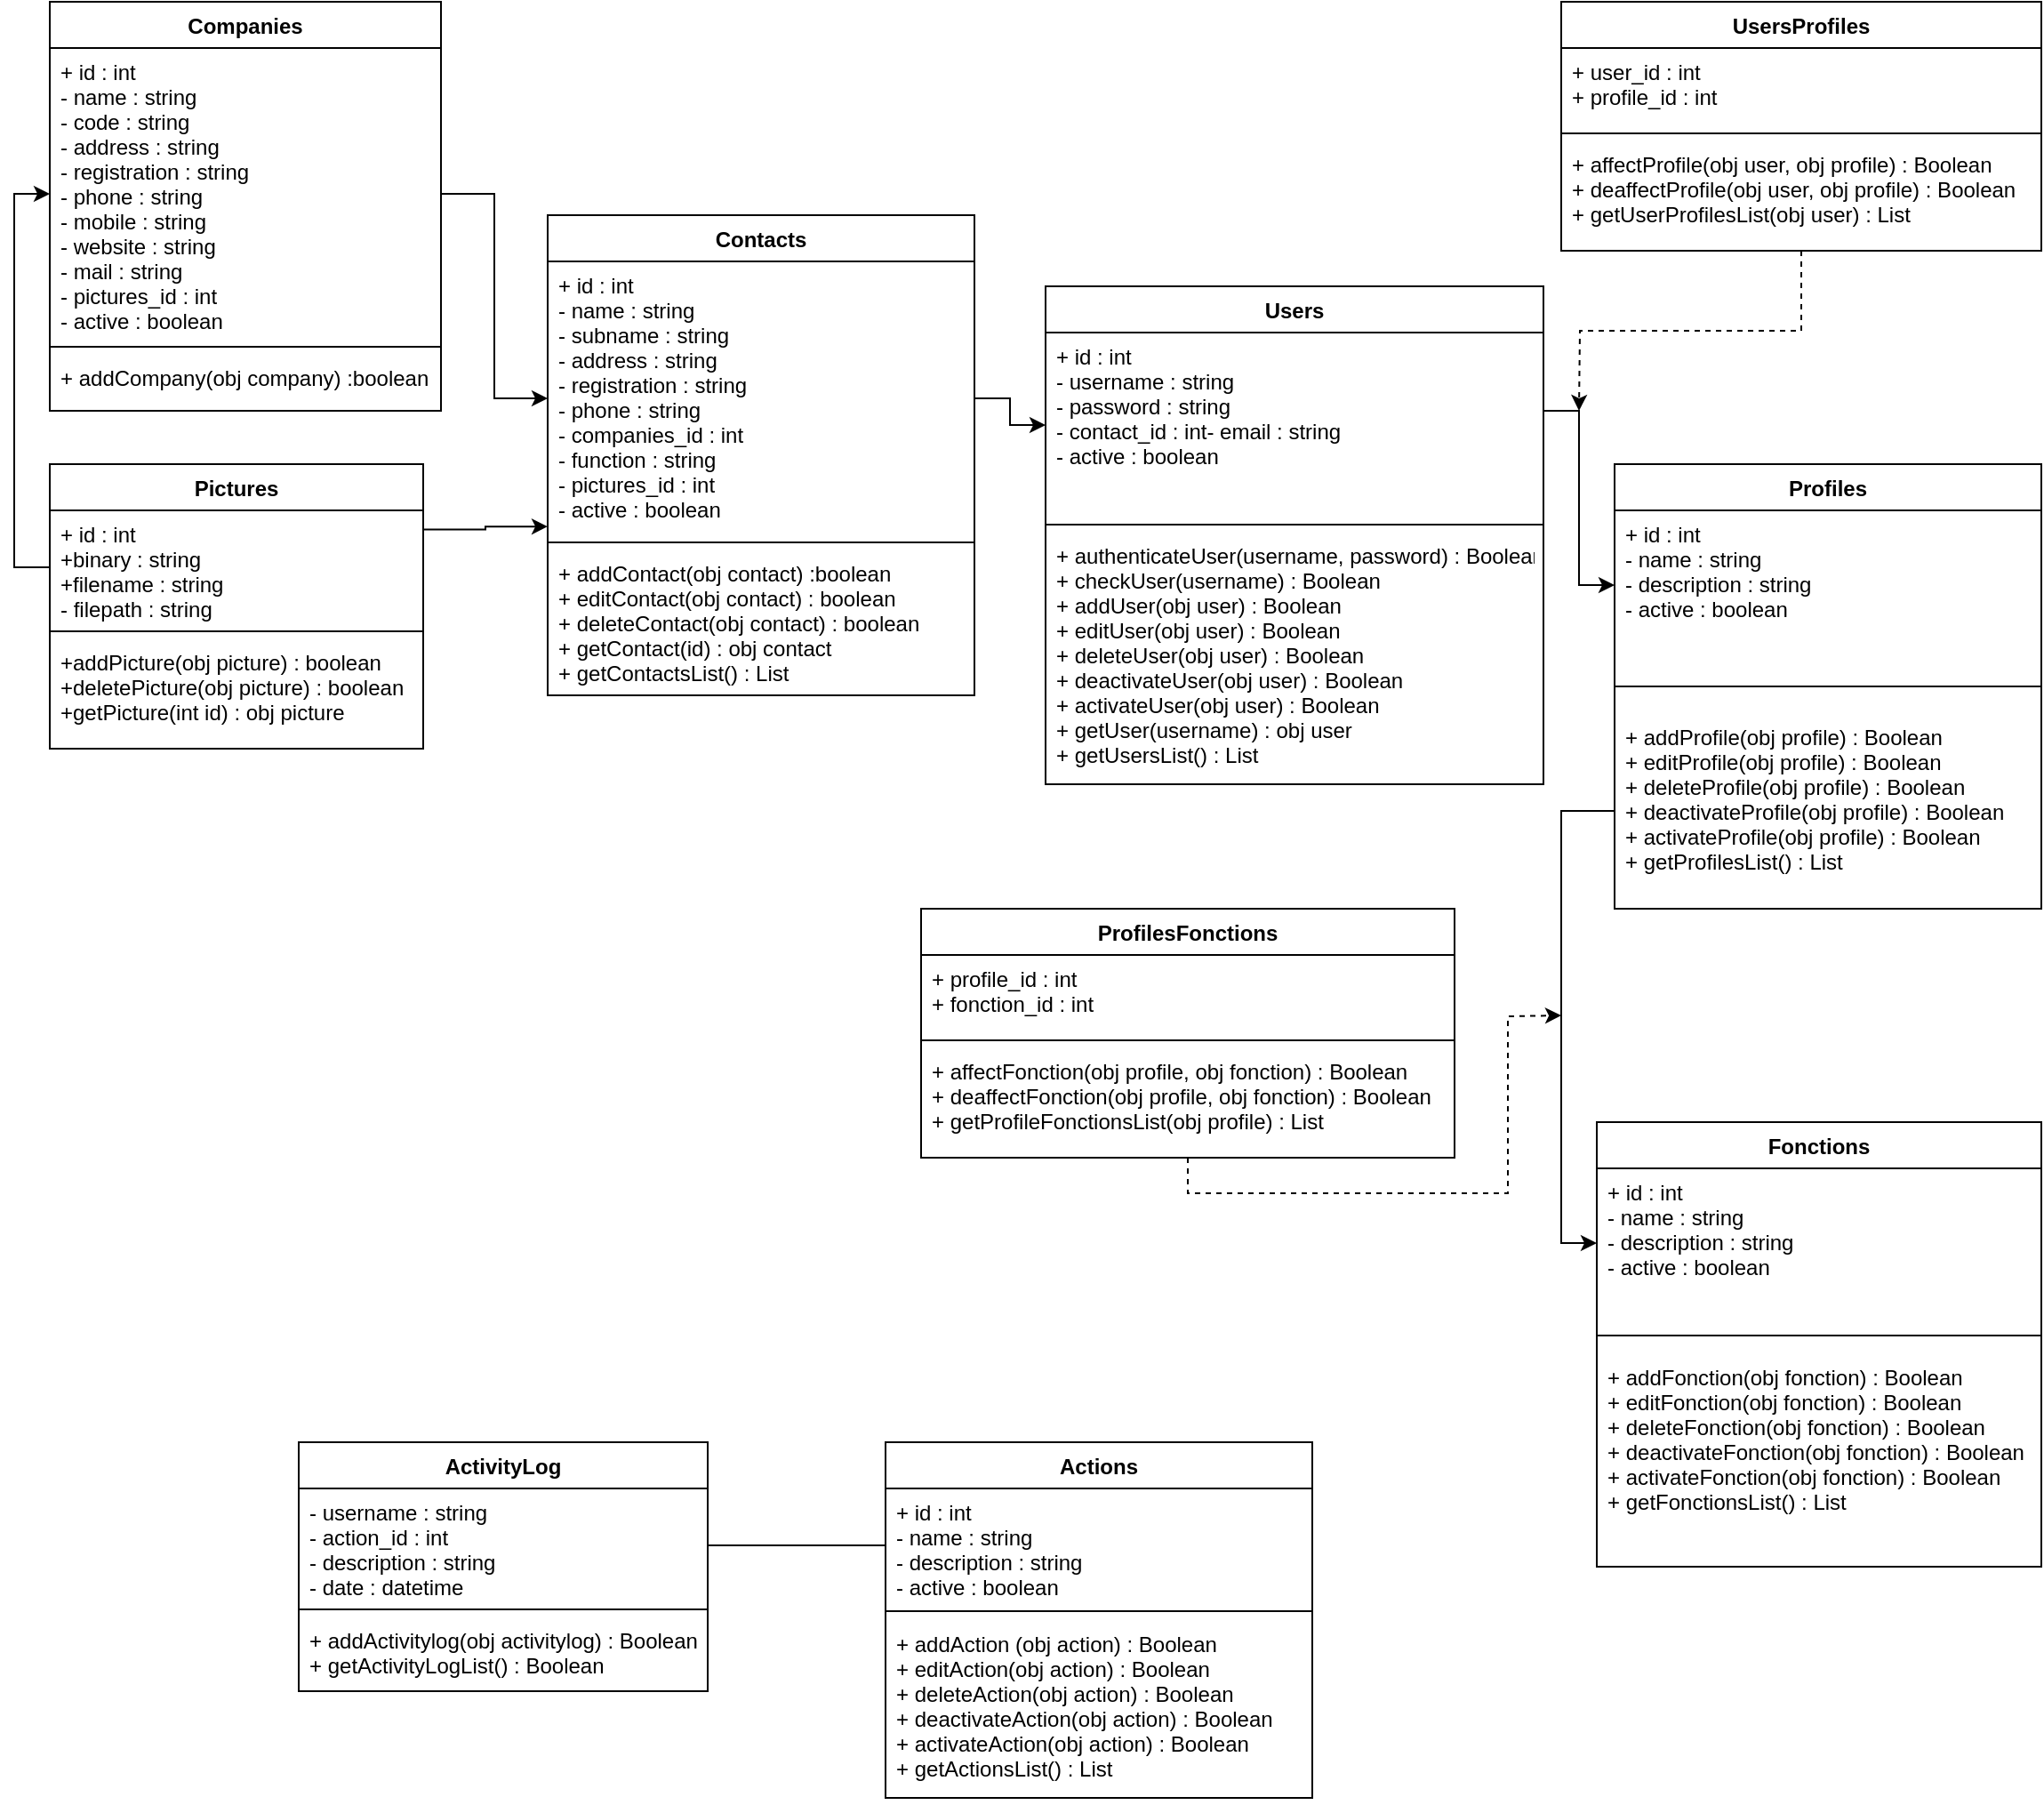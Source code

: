 <mxfile version="13.8.0" type="github">
  <diagram id="chPG57bLRu-I32hI3lHl" name="Page-1">
    <mxGraphModel dx="924" dy="451" grid="1" gridSize="10" guides="1" tooltips="1" connect="1" arrows="1" fold="1" page="1" pageScale="1" pageWidth="1169" pageHeight="1654" math="0" shadow="0">
      <root>
        <mxCell id="0" />
        <mxCell id="1" parent="0" />
        <mxCell id="TGebGyKpmboeufMkVI6f-11" style="edgeStyle=orthogonalEdgeStyle;rounded=0;orthogonalLoop=1;jettySize=auto;html=1;exitX=0.5;exitY=1;exitDx=0;exitDy=0;dashed=1;anchorPointDirection=1;" edge="1" parent="1" source="sXdV5Ec181_0v8aTUj4a-17">
          <mxGeometry relative="1" as="geometry">
            <mxPoint x="890" y="610" as="targetPoint" />
          </mxGeometry>
        </mxCell>
        <mxCell id="TGebGyKpmboeufMkVI6f-12" style="edgeStyle=orthogonalEdgeStyle;rounded=0;orthogonalLoop=1;jettySize=auto;html=1;dashed=1;" edge="1" parent="1" source="sXdV5Ec181_0v8aTUj4a-13">
          <mxGeometry relative="1" as="geometry">
            <mxPoint x="900" y="270" as="targetPoint" />
          </mxGeometry>
        </mxCell>
        <mxCell id="TGebGyKpmboeufMkVI6f-4" value="" style="endArrow=none;html=1;exitX=1;exitY=0.5;exitDx=0;exitDy=0;entryX=0;entryY=0.5;entryDx=0;entryDy=0;" edge="1" parent="1" source="mxnVGGkfnuynmytL3aPU-2" target="mxnVGGkfnuynmytL3aPU-6">
          <mxGeometry width="50" height="50" relative="1" as="geometry">
            <mxPoint x="430" y="970" as="sourcePoint" />
            <mxPoint x="480" y="920" as="targetPoint" />
          </mxGeometry>
        </mxCell>
        <mxCell id="TGebGyKpmboeufMkVI6f-13" value="Companies" style="swimlane;fontStyle=1;align=center;verticalAlign=top;childLayout=stackLayout;horizontal=1;startSize=26;horizontalStack=0;resizeParent=1;resizeParentMax=0;resizeLast=0;collapsible=1;marginBottom=0;" vertex="1" parent="1">
          <mxGeometry x="40" y="40" width="220" height="230" as="geometry" />
        </mxCell>
        <mxCell id="TGebGyKpmboeufMkVI6f-14" value="+ id : int&#xa;- name : string&#xa;- code : string&#xa;- address : string&#xa;- registration : string&#xa;- phone : string &#xa;- mobile : string&#xa;- website : string&#xa;- mail : string&#xa;- pictures_id : int&#xa;- active : boolean&#xa;&#xa;&#xa;&#xa;&#xa;&#xa;" style="text;strokeColor=none;fillColor=none;align=left;verticalAlign=top;spacingLeft=4;spacingRight=4;overflow=hidden;rotatable=0;points=[[0,0.5],[1,0.5]];portConstraint=eastwest;" vertex="1" parent="TGebGyKpmboeufMkVI6f-13">
          <mxGeometry y="26" width="220" height="164" as="geometry" />
        </mxCell>
        <mxCell id="TGebGyKpmboeufMkVI6f-15" value="" style="line;strokeWidth=1;fillColor=none;align=left;verticalAlign=middle;spacingTop=-1;spacingLeft=3;spacingRight=3;rotatable=0;labelPosition=right;points=[];portConstraint=eastwest;" vertex="1" parent="TGebGyKpmboeufMkVI6f-13">
          <mxGeometry y="190" width="220" height="8" as="geometry" />
        </mxCell>
        <mxCell id="TGebGyKpmboeufMkVI6f-16" value="+ addCompany(obj company) :boolean&#xa;" style="text;strokeColor=none;fillColor=none;align=left;verticalAlign=top;spacingLeft=4;spacingRight=4;overflow=hidden;rotatable=0;points=[[0,0.5],[1,0.5]];portConstraint=eastwest;" vertex="1" parent="TGebGyKpmboeufMkVI6f-13">
          <mxGeometry y="198" width="220" height="32" as="geometry" />
        </mxCell>
        <mxCell id="mxnVGGkfnuynmytL3aPU-9" value="Contacts" style="swimlane;fontStyle=1;align=center;verticalAlign=top;childLayout=stackLayout;horizontal=1;startSize=26;horizontalStack=0;resizeParent=1;resizeParentMax=0;resizeLast=0;collapsible=1;marginBottom=0;" parent="1" vertex="1">
          <mxGeometry x="320" y="160" width="240" height="270" as="geometry" />
        </mxCell>
        <mxCell id="mxnVGGkfnuynmytL3aPU-10" value="+ id : int&#xa;- name : string&#xa;- subname : string&#xa;- address : string&#xa;- registration : string&#xa;- phone : string&#xa;- companies_id : int&#xa;- function : string&#xa;- pictures_id : int&#xa;- active : boolean" style="text;strokeColor=none;fillColor=none;align=left;verticalAlign=top;spacingLeft=4;spacingRight=4;overflow=hidden;rotatable=0;points=[[0,0.5],[1,0.5]];portConstraint=eastwest;" parent="mxnVGGkfnuynmytL3aPU-9" vertex="1">
          <mxGeometry y="26" width="240" height="154" as="geometry" />
        </mxCell>
        <mxCell id="mxnVGGkfnuynmytL3aPU-11" value="" style="line;strokeWidth=1;fillColor=none;align=left;verticalAlign=middle;spacingTop=-1;spacingLeft=3;spacingRight=3;rotatable=0;labelPosition=right;points=[];portConstraint=eastwest;" parent="mxnVGGkfnuynmytL3aPU-9" vertex="1">
          <mxGeometry y="180" width="240" height="8" as="geometry" />
        </mxCell>
        <mxCell id="mxnVGGkfnuynmytL3aPU-12" value="+ addContact(obj contact) :boolean&#xa;+ editContact(obj contact) : boolean&#xa;+ deleteContact(obj contact) : boolean&#xa;+ getContact(id) : obj contact&#xa;+ getContactsList() : List&#xa;" style="text;strokeColor=none;fillColor=none;align=left;verticalAlign=top;spacingLeft=4;spacingRight=4;overflow=hidden;rotatable=0;points=[[0,0.5],[1,0.5]];portConstraint=eastwest;" parent="mxnVGGkfnuynmytL3aPU-9" vertex="1">
          <mxGeometry y="188" width="240" height="82" as="geometry" />
        </mxCell>
        <mxCell id="sXdV5Ec181_0v8aTUj4a-13" value="UsersProfiles" style="swimlane;fontStyle=1;align=center;verticalAlign=top;childLayout=stackLayout;horizontal=1;startSize=26;horizontalStack=0;resizeParent=1;resizeParentMax=0;resizeLast=0;collapsible=1;marginBottom=0;" parent="1" vertex="1">
          <mxGeometry x="890" y="40" width="270" height="140" as="geometry" />
        </mxCell>
        <mxCell id="sXdV5Ec181_0v8aTUj4a-14" value="+ user_id : int&#xa;+ profile_id : int&#xa;&#xa;" style="text;strokeColor=none;fillColor=none;align=left;verticalAlign=top;spacingLeft=4;spacingRight=4;overflow=hidden;rotatable=0;points=[[0,0.5],[1,0.5]];portConstraint=eastwest;" parent="sXdV5Ec181_0v8aTUj4a-13" vertex="1">
          <mxGeometry y="26" width="270" height="44" as="geometry" />
        </mxCell>
        <mxCell id="sXdV5Ec181_0v8aTUj4a-15" value="" style="line;strokeWidth=1;fillColor=none;align=left;verticalAlign=middle;spacingTop=-1;spacingLeft=3;spacingRight=3;rotatable=0;labelPosition=right;points=[];portConstraint=eastwest;" parent="sXdV5Ec181_0v8aTUj4a-13" vertex="1">
          <mxGeometry y="70" width="270" height="8" as="geometry" />
        </mxCell>
        <mxCell id="sXdV5Ec181_0v8aTUj4a-16" value="+ affectProfile(obj user, obj profile) : Boolean&#xa;+ deaffectProfile(obj user, obj profile) : Boolean&#xa;+ getUserProfilesList(obj user) : List&#xa;" style="text;strokeColor=none;fillColor=none;align=left;verticalAlign=top;spacingLeft=4;spacingRight=4;overflow=hidden;rotatable=0;points=[[0,0.5],[1,0.5]];portConstraint=eastwest;" parent="sXdV5Ec181_0v8aTUj4a-13" vertex="1">
          <mxGeometry y="78" width="270" height="62" as="geometry" />
        </mxCell>
        <mxCell id="TGebGyKpmboeufMkVI6f-31" style="edgeStyle=orthogonalEdgeStyle;rounded=0;orthogonalLoop=1;jettySize=auto;html=1;exitX=1;exitY=0.25;exitDx=0;exitDy=0;entryX=0;entryY=0.5;entryDx=0;entryDy=0;" edge="1" parent="1" source="sXdV5Ec181_0v8aTUj4a-5" target="sXdV5Ec181_0v8aTUj4a-10">
          <mxGeometry relative="1" as="geometry" />
        </mxCell>
        <mxCell id="sXdV5Ec181_0v8aTUj4a-5" value="Users" style="swimlane;fontStyle=1;align=center;verticalAlign=top;childLayout=stackLayout;horizontal=1;startSize=26;horizontalStack=0;resizeParent=1;resizeParentMax=0;resizeLast=0;collapsible=1;marginBottom=0;" parent="1" vertex="1">
          <mxGeometry x="600" y="200" width="280" height="280" as="geometry" />
        </mxCell>
        <mxCell id="sXdV5Ec181_0v8aTUj4a-6" value="+ id : int&#xa;- username : string&#xa;- password : string&#xa;- contact_id : int- email : string&#xa;- active : boolean&#xa;&#xa;&#xa;" style="text;strokeColor=none;fillColor=none;align=left;verticalAlign=top;spacingLeft=4;spacingRight=4;overflow=hidden;rotatable=0;points=[[0,0.5],[1,0.5]];portConstraint=eastwest;" parent="sXdV5Ec181_0v8aTUj4a-5" vertex="1">
          <mxGeometry y="26" width="280" height="104" as="geometry" />
        </mxCell>
        <mxCell id="sXdV5Ec181_0v8aTUj4a-7" value="" style="line;strokeWidth=1;fillColor=none;align=left;verticalAlign=middle;spacingTop=-1;spacingLeft=3;spacingRight=3;rotatable=0;labelPosition=right;points=[];portConstraint=eastwest;" parent="sXdV5Ec181_0v8aTUj4a-5" vertex="1">
          <mxGeometry y="130" width="280" height="8" as="geometry" />
        </mxCell>
        <mxCell id="sXdV5Ec181_0v8aTUj4a-8" value="+ authenticateUser(username, password) : Boolean&#xa;+ checkUser(username) : Boolean&#xa;+ addUser(obj user) : Boolean&#xa;+ editUser(obj user) : Boolean&#xa;+ deleteUser(obj user) : Boolean&#xa;+ deactivateUser(obj user) : Boolean&#xa;+ activateUser(obj user) : Boolean&#xa;+ getUser(username) : obj user&#xa;+ getUsersList() : List&#xa;" style="text;strokeColor=none;fillColor=none;align=left;verticalAlign=top;spacingLeft=4;spacingRight=4;overflow=hidden;rotatable=0;points=[[0,0.5],[1,0.5]];portConstraint=eastwest;" parent="sXdV5Ec181_0v8aTUj4a-5" vertex="1">
          <mxGeometry y="138" width="280" height="142" as="geometry" />
        </mxCell>
        <mxCell id="sXdV5Ec181_0v8aTUj4a-9" value="Profiles" style="swimlane;fontStyle=1;align=center;verticalAlign=top;childLayout=stackLayout;horizontal=1;startSize=26;horizontalStack=0;resizeParent=1;resizeParentMax=0;resizeLast=0;collapsible=1;marginBottom=0;" parent="1" vertex="1">
          <mxGeometry x="920" y="300" width="240" height="250" as="geometry" />
        </mxCell>
        <mxCell id="sXdV5Ec181_0v8aTUj4a-10" value="+ id : int&#xa;- name : string&#xa;- description : string&#xa;- active : boolean" style="text;strokeColor=none;fillColor=none;align=left;verticalAlign=top;spacingLeft=4;spacingRight=4;overflow=hidden;rotatable=0;points=[[0,0.5],[1,0.5]];portConstraint=eastwest;" parent="sXdV5Ec181_0v8aTUj4a-9" vertex="1">
          <mxGeometry y="26" width="240" height="84" as="geometry" />
        </mxCell>
        <mxCell id="sXdV5Ec181_0v8aTUj4a-11" value="" style="line;strokeWidth=1;fillColor=none;align=left;verticalAlign=middle;spacingTop=-1;spacingLeft=3;spacingRight=3;rotatable=0;labelPosition=right;points=[];portConstraint=eastwest;" parent="sXdV5Ec181_0v8aTUj4a-9" vertex="1">
          <mxGeometry y="110" width="240" height="30" as="geometry" />
        </mxCell>
        <mxCell id="sXdV5Ec181_0v8aTUj4a-12" value="+ addProfile(obj profile) : Boolean&#xa;+ editProfile(obj profile) : Boolean&#xa;+ deleteProfile(obj profile) : Boolean&#xa;+ deactivateProfile(obj profile) : Boolean&#xa;+ activateProfile(obj profile) : Boolean&#xa;+ getProfilesList() : List&#xa;" style="text;strokeColor=none;fillColor=none;align=left;verticalAlign=top;spacingLeft=4;spacingRight=4;overflow=hidden;rotatable=0;points=[[0,0.5],[1,0.5]];portConstraint=eastwest;" parent="sXdV5Ec181_0v8aTUj4a-9" vertex="1">
          <mxGeometry y="140" width="240" height="110" as="geometry" />
        </mxCell>
        <mxCell id="sXdV5Ec181_0v8aTUj4a-17" value="ProfilesFonctions" style="swimlane;fontStyle=1;align=center;verticalAlign=top;childLayout=stackLayout;horizontal=1;startSize=26;horizontalStack=0;resizeParent=1;resizeParentMax=0;resizeLast=0;collapsible=1;marginBottom=0;" parent="1" vertex="1">
          <mxGeometry x="530" y="550" width="300" height="140" as="geometry" />
        </mxCell>
        <mxCell id="sXdV5Ec181_0v8aTUj4a-18" value="+ profile_id : int&#xa;+ fonction_id : int&#xa;&#xa;" style="text;strokeColor=none;fillColor=none;align=left;verticalAlign=top;spacingLeft=4;spacingRight=4;overflow=hidden;rotatable=0;points=[[0,0.5],[1,0.5]];portConstraint=eastwest;" parent="sXdV5Ec181_0v8aTUj4a-17" vertex="1">
          <mxGeometry y="26" width="300" height="44" as="geometry" />
        </mxCell>
        <mxCell id="sXdV5Ec181_0v8aTUj4a-19" value="" style="line;strokeWidth=1;fillColor=none;align=left;verticalAlign=middle;spacingTop=-1;spacingLeft=3;spacingRight=3;rotatable=0;labelPosition=right;points=[];portConstraint=eastwest;" parent="sXdV5Ec181_0v8aTUj4a-17" vertex="1">
          <mxGeometry y="70" width="300" height="8" as="geometry" />
        </mxCell>
        <mxCell id="sXdV5Ec181_0v8aTUj4a-20" value="+ affectFonction(obj profile, obj fonction) : Boolean&#xa;+ deaffectFonction(obj profile, obj fonction) : Boolean&#xa;+ getProfileFonctionsList(obj profile) : List" style="text;strokeColor=none;fillColor=none;align=left;verticalAlign=top;spacingLeft=4;spacingRight=4;overflow=hidden;rotatable=0;points=[[0,0.5],[1,0.5]];portConstraint=eastwest;" parent="sXdV5Ec181_0v8aTUj4a-17" vertex="1">
          <mxGeometry y="78" width="300" height="62" as="geometry" />
        </mxCell>
        <mxCell id="TGebGyKpmboeufMkVI6f-19" value="Pictures" style="swimlane;fontStyle=1;align=center;verticalAlign=top;childLayout=stackLayout;horizontal=1;startSize=26;horizontalStack=0;resizeParent=1;resizeParentMax=0;resizeLast=0;collapsible=1;marginBottom=0;" vertex="1" parent="1">
          <mxGeometry x="40" y="300" width="210" height="160" as="geometry" />
        </mxCell>
        <mxCell id="TGebGyKpmboeufMkVI6f-20" value="+ id : int&#xa;+binary : string&#xa;+filename : string&#xa;- filepath : string&#xa;&#xa;&#xa;" style="text;strokeColor=none;fillColor=none;align=left;verticalAlign=top;spacingLeft=4;spacingRight=4;overflow=hidden;rotatable=0;points=[[0,0.5],[1,0.5]];portConstraint=eastwest;" vertex="1" parent="TGebGyKpmboeufMkVI6f-19">
          <mxGeometry y="26" width="210" height="64" as="geometry" />
        </mxCell>
        <mxCell id="TGebGyKpmboeufMkVI6f-21" value="" style="line;strokeWidth=1;fillColor=none;align=left;verticalAlign=middle;spacingTop=-1;spacingLeft=3;spacingRight=3;rotatable=0;labelPosition=right;points=[];portConstraint=eastwest;" vertex="1" parent="TGebGyKpmboeufMkVI6f-19">
          <mxGeometry y="90" width="210" height="8" as="geometry" />
        </mxCell>
        <mxCell id="TGebGyKpmboeufMkVI6f-22" value="+addPicture(obj picture) : boolean&#xa;+deletePicture(obj picture) : boolean&#xa;+getPicture(int id) : obj picture&#xa;" style="text;strokeColor=none;fillColor=none;align=left;verticalAlign=top;spacingLeft=4;spacingRight=4;overflow=hidden;rotatable=0;points=[[0,0.5],[1,0.5]];portConstraint=eastwest;" vertex="1" parent="TGebGyKpmboeufMkVI6f-19">
          <mxGeometry y="98" width="210" height="62" as="geometry" />
        </mxCell>
        <mxCell id="sXdV5Ec181_0v8aTUj4a-27" value="Fonctions" style="swimlane;fontStyle=1;align=center;verticalAlign=top;childLayout=stackLayout;horizontal=1;startSize=26;horizontalStack=0;resizeParent=1;resizeParentMax=0;resizeLast=0;collapsible=1;marginBottom=0;" parent="1" vertex="1">
          <mxGeometry x="910" y="670" width="250" height="250" as="geometry" />
        </mxCell>
        <mxCell id="sXdV5Ec181_0v8aTUj4a-28" value="+ id : int&#xa;- name : string&#xa;- description : string&#xa;- active : boolean" style="text;strokeColor=none;fillColor=none;align=left;verticalAlign=top;spacingLeft=4;spacingRight=4;overflow=hidden;rotatable=0;points=[[0,0.5],[1,0.5]];portConstraint=eastwest;" parent="sXdV5Ec181_0v8aTUj4a-27" vertex="1">
          <mxGeometry y="26" width="250" height="84" as="geometry" />
        </mxCell>
        <mxCell id="sXdV5Ec181_0v8aTUj4a-29" value="" style="line;strokeWidth=1;fillColor=none;align=left;verticalAlign=middle;spacingTop=-1;spacingLeft=3;spacingRight=3;rotatable=0;labelPosition=right;points=[];portConstraint=eastwest;" parent="sXdV5Ec181_0v8aTUj4a-27" vertex="1">
          <mxGeometry y="110" width="250" height="20" as="geometry" />
        </mxCell>
        <mxCell id="sXdV5Ec181_0v8aTUj4a-30" value="+ addFonction(obj fonction) : Boolean&#xa;+ editFonction(obj fonction) : Boolean&#xa;+ deleteFonction(obj fonction) : Boolean&#xa;+ deactivateFonction(obj fonction) : Boolean&#xa;+ activateFonction(obj fonction) : Boolean&#xa;+ getFonctionsList() : List" style="text;strokeColor=none;fillColor=none;align=left;verticalAlign=top;spacingLeft=4;spacingRight=4;overflow=hidden;rotatable=0;points=[[0,0.5],[1,0.5]];portConstraint=eastwest;" parent="sXdV5Ec181_0v8aTUj4a-27" vertex="1">
          <mxGeometry y="130" width="250" height="120" as="geometry" />
        </mxCell>
        <mxCell id="TGebGyKpmboeufMkVI6f-25" style="edgeStyle=orthogonalEdgeStyle;rounded=0;orthogonalLoop=1;jettySize=auto;html=1;exitX=1;exitY=0.5;exitDx=0;exitDy=0;entryX=0;entryY=0.5;entryDx=0;entryDy=0;" edge="1" parent="1" source="TGebGyKpmboeufMkVI6f-14" target="mxnVGGkfnuynmytL3aPU-10">
          <mxGeometry relative="1" as="geometry" />
        </mxCell>
        <mxCell id="TGebGyKpmboeufMkVI6f-26" style="edgeStyle=orthogonalEdgeStyle;rounded=0;orthogonalLoop=1;jettySize=auto;html=1;entryX=0;entryY=0.968;entryDx=0;entryDy=0;entryPerimeter=0;exitX=1;exitY=0.167;exitDx=0;exitDy=0;exitPerimeter=0;" edge="1" parent="1" source="TGebGyKpmboeufMkVI6f-20" target="mxnVGGkfnuynmytL3aPU-10">
          <mxGeometry relative="1" as="geometry" />
        </mxCell>
        <mxCell id="TGebGyKpmboeufMkVI6f-28" style="edgeStyle=orthogonalEdgeStyle;rounded=0;orthogonalLoop=1;jettySize=auto;html=1;exitX=1;exitY=0.5;exitDx=0;exitDy=0;entryX=0;entryY=0.5;entryDx=0;entryDy=0;" edge="1" parent="1" source="mxnVGGkfnuynmytL3aPU-10" target="sXdV5Ec181_0v8aTUj4a-6">
          <mxGeometry relative="1" as="geometry" />
        </mxCell>
        <mxCell id="TGebGyKpmboeufMkVI6f-30" style="edgeStyle=orthogonalEdgeStyle;rounded=0;orthogonalLoop=1;jettySize=auto;html=1;exitX=0;exitY=0.5;exitDx=0;exitDy=0;entryX=0;entryY=0.5;entryDx=0;entryDy=0;" edge="1" parent="1" source="TGebGyKpmboeufMkVI6f-20" target="TGebGyKpmboeufMkVI6f-14">
          <mxGeometry relative="1" as="geometry" />
        </mxCell>
        <mxCell id="TGebGyKpmboeufMkVI6f-33" style="edgeStyle=orthogonalEdgeStyle;rounded=0;orthogonalLoop=1;jettySize=auto;html=1;exitX=0;exitY=0.5;exitDx=0;exitDy=0;entryX=0;entryY=0.5;entryDx=0;entryDy=0;" edge="1" parent="1" source="sXdV5Ec181_0v8aTUj4a-12" target="sXdV5Ec181_0v8aTUj4a-28">
          <mxGeometry relative="1" as="geometry">
            <mxPoint x="880" y="730" as="targetPoint" />
          </mxGeometry>
        </mxCell>
        <mxCell id="mxnVGGkfnuynmytL3aPU-5" value="Actions" style="swimlane;fontStyle=1;align=center;verticalAlign=top;childLayout=stackLayout;horizontal=1;startSize=26;horizontalStack=0;resizeParent=1;resizeParentMax=0;resizeLast=0;collapsible=1;marginBottom=0;" parent="1" vertex="1">
          <mxGeometry x="510" y="850" width="240" height="200" as="geometry" />
        </mxCell>
        <mxCell id="mxnVGGkfnuynmytL3aPU-6" value="+ id : int&#xa;- name : string&#xa;- description : string&#xa;- active : boolean" style="text;strokeColor=none;fillColor=none;align=left;verticalAlign=top;spacingLeft=4;spacingRight=4;overflow=hidden;rotatable=0;points=[[0,0.5],[1,0.5]];portConstraint=eastwest;" parent="mxnVGGkfnuynmytL3aPU-5" vertex="1">
          <mxGeometry y="26" width="240" height="64" as="geometry" />
        </mxCell>
        <mxCell id="mxnVGGkfnuynmytL3aPU-7" value="" style="line;strokeWidth=1;fillColor=none;align=left;verticalAlign=middle;spacingTop=-1;spacingLeft=3;spacingRight=3;rotatable=0;labelPosition=right;points=[];portConstraint=eastwest;" parent="mxnVGGkfnuynmytL3aPU-5" vertex="1">
          <mxGeometry y="90" width="240" height="10" as="geometry" />
        </mxCell>
        <mxCell id="mxnVGGkfnuynmytL3aPU-8" value="+ addAction (obj action) : Boolean&#xa;+ editAction(obj action) : Boolean&#xa;+ deleteAction(obj action) : Boolean&#xa;+ deactivateAction(obj action) : Boolean&#xa;+ activateAction(obj action) : Boolean&#xa;+ getActionsList() : List&#xa;" style="text;strokeColor=none;fillColor=none;align=left;verticalAlign=top;spacingLeft=4;spacingRight=4;overflow=hidden;rotatable=0;points=[[0,0.5],[1,0.5]];portConstraint=eastwest;" parent="mxnVGGkfnuynmytL3aPU-5" vertex="1">
          <mxGeometry y="100" width="240" height="100" as="geometry" />
        </mxCell>
        <mxCell id="mxnVGGkfnuynmytL3aPU-1" value="ActivityLog" style="swimlane;fontStyle=1;align=center;verticalAlign=top;childLayout=stackLayout;horizontal=1;startSize=26;horizontalStack=0;resizeParent=1;resizeParentMax=0;resizeLast=0;collapsible=1;marginBottom=0;" parent="1" vertex="1">
          <mxGeometry x="180" y="850" width="230" height="140" as="geometry" />
        </mxCell>
        <mxCell id="mxnVGGkfnuynmytL3aPU-2" value="- username : string&#xa;- action_id : int&#xa;- description : string&#xa;- date : datetime&#xa;&#xa;" style="text;strokeColor=none;fillColor=none;align=left;verticalAlign=top;spacingLeft=4;spacingRight=4;overflow=hidden;rotatable=0;points=[[0,0.5],[1,0.5]];portConstraint=eastwest;" parent="mxnVGGkfnuynmytL3aPU-1" vertex="1">
          <mxGeometry y="26" width="230" height="64" as="geometry" />
        </mxCell>
        <mxCell id="mxnVGGkfnuynmytL3aPU-3" value="" style="line;strokeWidth=1;fillColor=none;align=left;verticalAlign=middle;spacingTop=-1;spacingLeft=3;spacingRight=3;rotatable=0;labelPosition=right;points=[];portConstraint=eastwest;" parent="mxnVGGkfnuynmytL3aPU-1" vertex="1">
          <mxGeometry y="90" width="230" height="8" as="geometry" />
        </mxCell>
        <mxCell id="mxnVGGkfnuynmytL3aPU-4" value="+ addActivitylog(obj activitylog) : Boolean&#xa;+ getActivityLogList() : Boolean " style="text;strokeColor=none;fillColor=none;align=left;verticalAlign=top;spacingLeft=4;spacingRight=4;overflow=hidden;rotatable=0;points=[[0,0.5],[1,0.5]];portConstraint=eastwest;" parent="mxnVGGkfnuynmytL3aPU-1" vertex="1">
          <mxGeometry y="98" width="230" height="42" as="geometry" />
        </mxCell>
      </root>
    </mxGraphModel>
  </diagram>
</mxfile>
